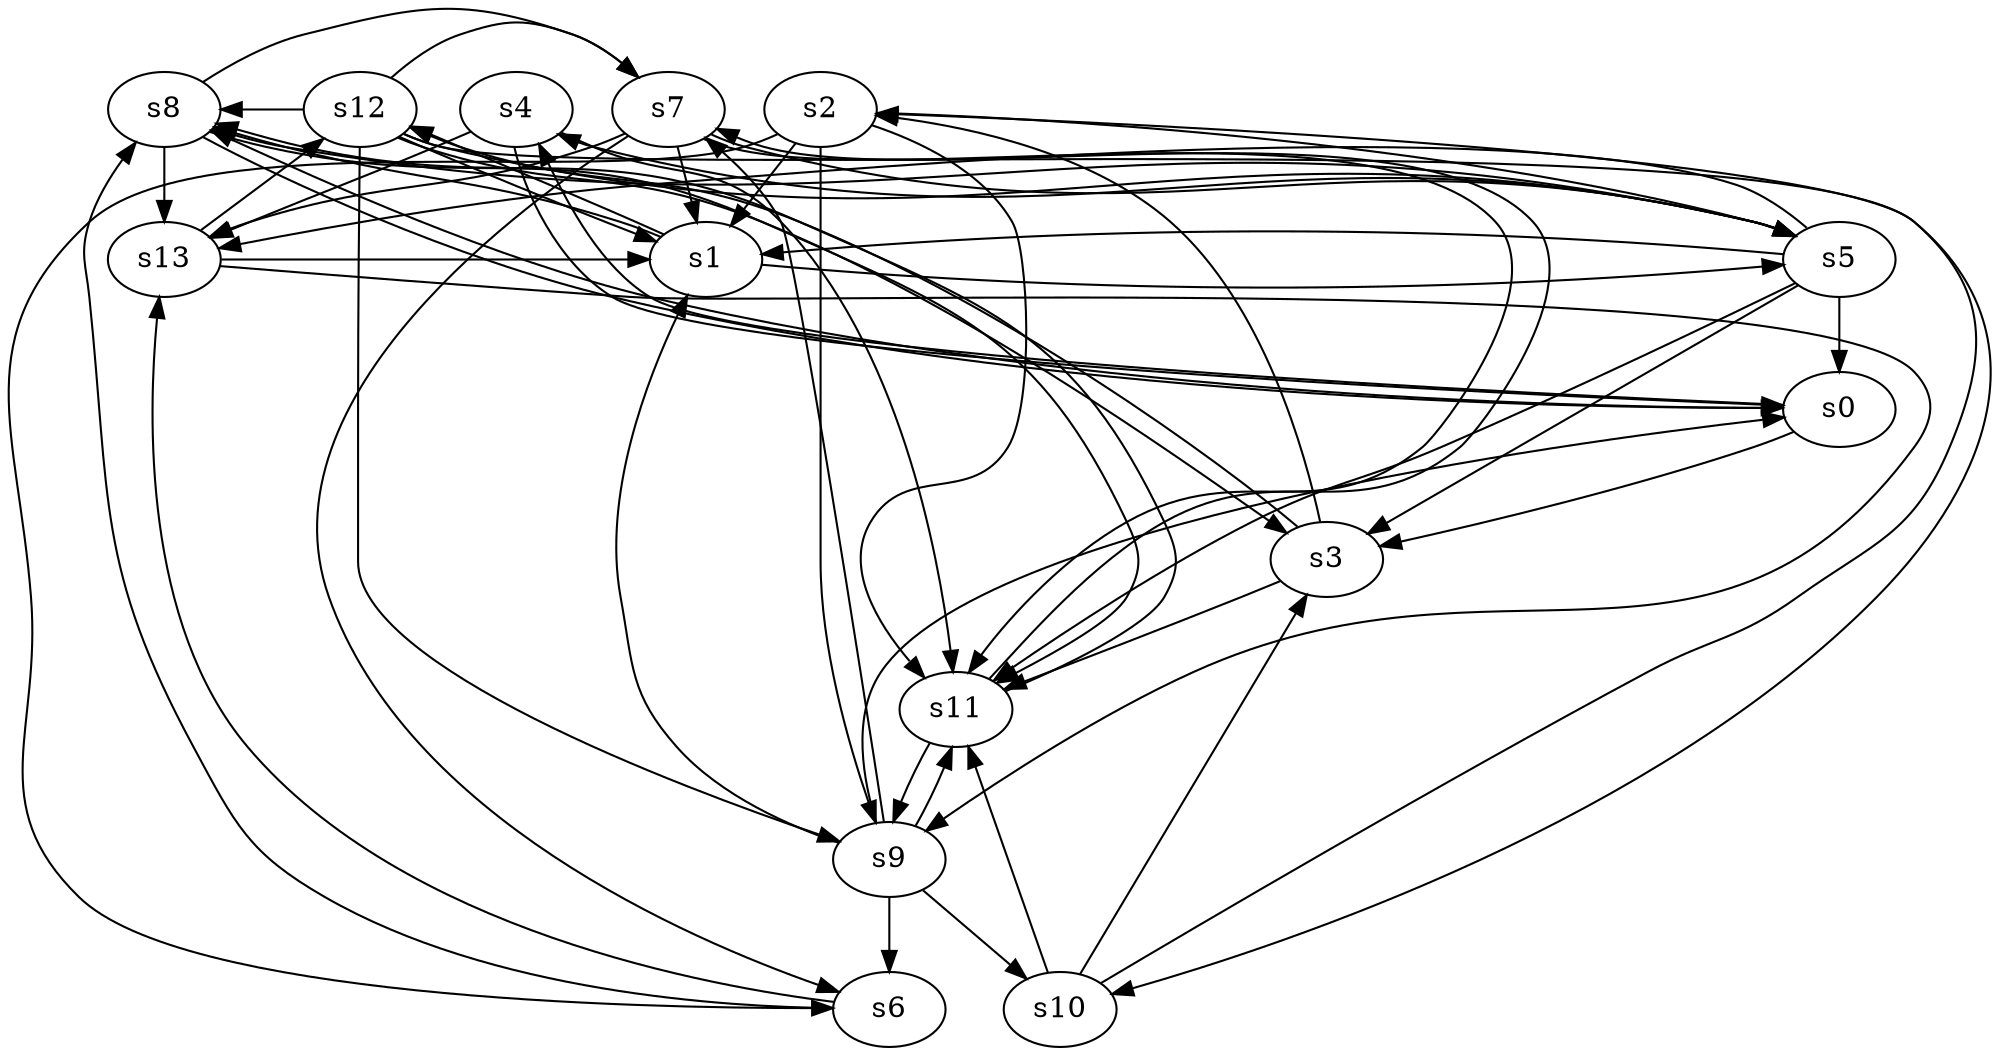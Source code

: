 digraph game_0850_complex_14 {
    s0 [name="s0", player=1];
    s1 [name="s1", player=0];
    s2 [name="s2", player=1];
    s3 [name="s3", player=0, target=1];
    s4 [name="s4", player=0];
    s5 [name="s5", player=0, target=1];
    s6 [name="s6", player=1];
    s7 [name="s7", player=0];
    s8 [name="s8", player=1];
    s9 [name="s9", player=1];
    s10 [name="s10", player=0];
    s11 [name="s11", player=1];
    s12 [name="s12", player=0];
    s13 [name="s13", player=0, target=1];

    s0 -> s3;
    s0 -> s4 [constraint="time % 2 == 1 && time % 3 == 0"];
    s0 -> s8 [constraint="time % 5 == 2 || time % 2 == 1"];
    s1 -> s5 [constraint="!(time % 4 == 3)"];
    s1 -> s8 [constraint="time % 3 == 2"];
    s1 -> s12 [constraint="time % 8 == 0"];
    s2 -> s1;
    s2 -> s5;
    s2 -> s6 [constraint="time == 20"];
    s2 -> s9;
    s2 -> s11 [constraint="time == 4 || time == 5 || time == 9 || time == 16"];
    s3 -> s2 [constraint="time % 4 == 0 || time % 2 == 1"];
    s3 -> s11;
    s3 -> s12 [constraint="time == 3 || time == 11 || time == 15 || time == 17"];
    s4 -> s0 [constraint="!(time % 5 == 1)"];
    s4 -> s11 [constraint="time % 4 == 3 && time % 3 == 2"];
    s4 -> s13 [constraint="time == 8 || time == 11 || time == 12 || time == 14 || time == 16"];
    s5 -> s0;
    s5 -> s1 [constraint="time % 2 == 1 && time % 5 == 1"];
    s5 -> s3 [constraint="time % 3 == 0 && time % 4 == 0"];
    s5 -> s4 [constraint="time % 4 == 0 && time % 3 == 0"];
    s5 -> s11 [constraint="time == 2 || time == 12 || time == 15 || time == 16"];
    s5 -> s13 [constraint="time % 3 == 2"];
    s6 -> s8 [constraint="time % 2 == 1"];
    s6 -> s13 [constraint="!(time % 5 == 4)"];
    s7 -> s1 [constraint="time % 5 == 0"];
    s7 -> s5 [constraint="time == 3 || time == 8 || time == 9 || time == 14 || time == 18"];
    s7 -> s6 [constraint="time % 4 == 2 || time % 2 == 0"];
    s7 -> s11 [constraint="time % 5 == 3"];
    s7 -> s13 [constraint="time == 20"];
    s8 -> s0 [constraint="time % 2 == 1 && time % 3 == 1"];
    s8 -> s5 [constraint="time % 3 == 1 && time % 5 == 0"];
    s8 -> s7 [constraint="time % 3 == 1 && time % 3 == 1"];
    s8 -> s11 [constraint="time % 8 == 2"];
    s8 -> s13;
    s9 -> s0 [constraint="!(time % 4 == 3)"];
    s9 -> s1 [constraint="!(time % 3 == 2)"];
    s9 -> s6;
    s9 -> s7 [constraint="!(time % 6 == 5)"];
    s9 -> s10;
    s9 -> s11 [constraint="time == 5"];
    s10 -> s2 [constraint="time % 8 == 7"];
    s10 -> s3;
    s10 -> s11 [constraint="time % 4 == 0 && time % 5 == 0"];
    s11 -> s7 [constraint="!(time % 5 == 3)"];
    s11 -> s8 [constraint="!(time % 4 == 2)"];
    s11 -> s9;
    s12 -> s1;
    s12 -> s3 [constraint="time % 2 == 1 || time % 5 == 4"];
    s12 -> s5 [constraint="!(time % 6 == 5)"];
    s12 -> s7 [constraint="time % 4 == 0"];
    s12 -> s8 [constraint="!(time % 4 == 2)"];
    s12 -> s9;
    s12 -> s10 [constraint="time % 4 == 0 && time % 5 == 3"];
    s13 -> s1 [constraint="time == 1 || time == 2 || time == 7"];
    s13 -> s9 [constraint="time == 3 || time == 14 || time == 19"];
    s13 -> s12 [constraint="!(time % 4 == 2)"];
}

